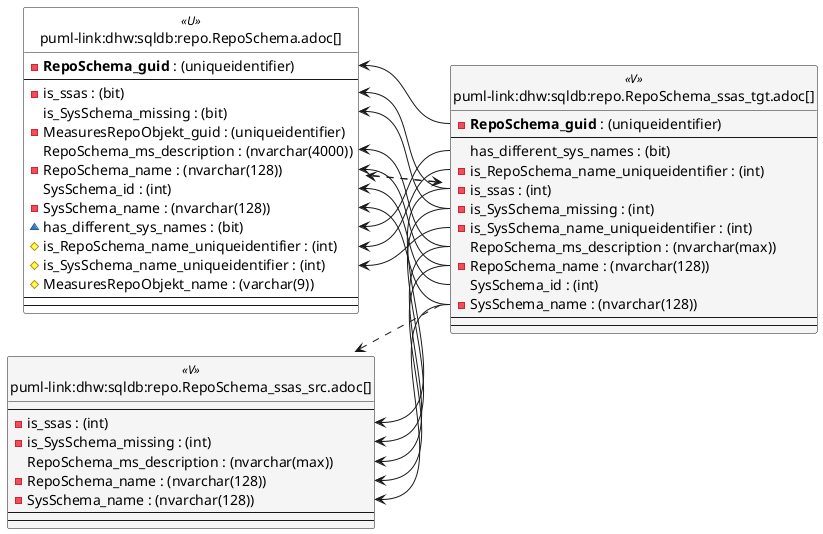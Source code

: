 @startuml
left to right direction
'top to bottom direction
hide circle
'avoide "." issues:
set namespaceSeparator none


skinparam class {
  BackgroundColor White
  BackgroundColor<<FN>> Yellow
  BackgroundColor<<FS>> Yellow
  BackgroundColor<<FT>> LightGray
  BackgroundColor<<IF>> Yellow
  BackgroundColor<<IS>> Yellow
  BackgroundColor<<P>> Aqua
  BackgroundColor<<PC>> Aqua
  BackgroundColor<<SN>> Yellow
  BackgroundColor<<SO>> SlateBlue
  BackgroundColor<<TF>> LightGray
  BackgroundColor<<TR>> Tomato
  BackgroundColor<<U>> White
  BackgroundColor<<V>> WhiteSmoke
  BackgroundColor<<X>> Aqua
  BackgroundColor<<external>> AliceBlue
}


entity "puml-link:dhw:sqldb:repo.RepoSchema.adoc[]" as repo.RepoSchema << U >> {
  - **RepoSchema_guid** : (uniqueidentifier)
  --
  - is_ssas : (bit)
  is_SysSchema_missing : (bit)
  - MeasuresRepoObjekt_guid : (uniqueidentifier)
  RepoSchema_ms_description : (nvarchar(4000))
  - RepoSchema_name : (nvarchar(128))
  SysSchema_id : (int)
  - SysSchema_name : (nvarchar(128))
  ~ has_different_sys_names : (bit)
  # is_RepoSchema_name_uniqueidentifier : (int)
  # is_SysSchema_name_uniqueidentifier : (int)
  # MeasuresRepoObjekt_name : (varchar(9))
  --
  --
}

entity "puml-link:dhw:sqldb:repo.RepoSchema_ssas_src.adoc[]" as repo.RepoSchema_ssas_src << V >> {
  --
  - is_ssas : (int)
  - is_SysSchema_missing : (int)
  RepoSchema_ms_description : (nvarchar(max))
  - RepoSchema_name : (nvarchar(128))
  - SysSchema_name : (nvarchar(128))
  --
  --
}

entity "puml-link:dhw:sqldb:repo.RepoSchema_ssas_tgt.adoc[]" as repo.RepoSchema_ssas_tgt << V >> {
  - **RepoSchema_guid** : (uniqueidentifier)
  --
  has_different_sys_names : (bit)
  - is_RepoSchema_name_uniqueidentifier : (int)
  - is_ssas : (int)
  - is_SysSchema_missing : (int)
  - is_SysSchema_name_uniqueidentifier : (int)
  RepoSchema_ms_description : (nvarchar(max))
  - RepoSchema_name : (nvarchar(128))
  SysSchema_id : (int)
  - SysSchema_name : (nvarchar(128))
  --
  --
}

repo.RepoSchema <.. repo.RepoSchema_ssas_tgt
repo.RepoSchema_ssas_src <.. repo.RepoSchema_ssas_tgt
repo.RepoSchema_ssas_tgt <.. repo.RepoSchema
"repo.RepoSchema::has_different_sys_names" <-- "repo.RepoSchema_ssas_tgt::has_different_sys_names"
"repo.RepoSchema::is_RepoSchema_name_uniqueidentifier" <-- "repo.RepoSchema_ssas_tgt::is_RepoSchema_name_uniqueidentifier"
"repo.RepoSchema::is_ssas" <-- "repo.RepoSchema_ssas_tgt::is_ssas"
"repo.RepoSchema::is_SysSchema_missing" <-- "repo.RepoSchema_ssas_tgt::is_SysSchema_missing"
"repo.RepoSchema::is_SysSchema_name_uniqueidentifier" <-- "repo.RepoSchema_ssas_tgt::is_SysSchema_name_uniqueidentifier"
"repo.RepoSchema::RepoSchema_guid" <-- "repo.RepoSchema_ssas_tgt::RepoSchema_guid"
"repo.RepoSchema::RepoSchema_ms_description" <-- "repo.RepoSchema_ssas_tgt::RepoSchema_ms_description"
"repo.RepoSchema::RepoSchema_name" <-- "repo.RepoSchema_ssas_tgt::RepoSchema_name"
"repo.RepoSchema::SysSchema_id" <-- "repo.RepoSchema_ssas_tgt::SysSchema_id"
"repo.RepoSchema::SysSchema_name" <-- "repo.RepoSchema_ssas_tgt::SysSchema_name"
"repo.RepoSchema_ssas_src::is_ssas" <-- "repo.RepoSchema_ssas_tgt::is_ssas"
"repo.RepoSchema_ssas_src::is_SysSchema_missing" <-- "repo.RepoSchema_ssas_tgt::is_SysSchema_missing"
"repo.RepoSchema_ssas_src::RepoSchema_ms_description" <-- "repo.RepoSchema_ssas_tgt::RepoSchema_ms_description"
"repo.RepoSchema_ssas_src::RepoSchema_name" <-- "repo.RepoSchema_ssas_tgt::RepoSchema_name"
"repo.RepoSchema_ssas_src::SysSchema_name" <-- "repo.RepoSchema_ssas_tgt::SysSchema_name"
@enduml

